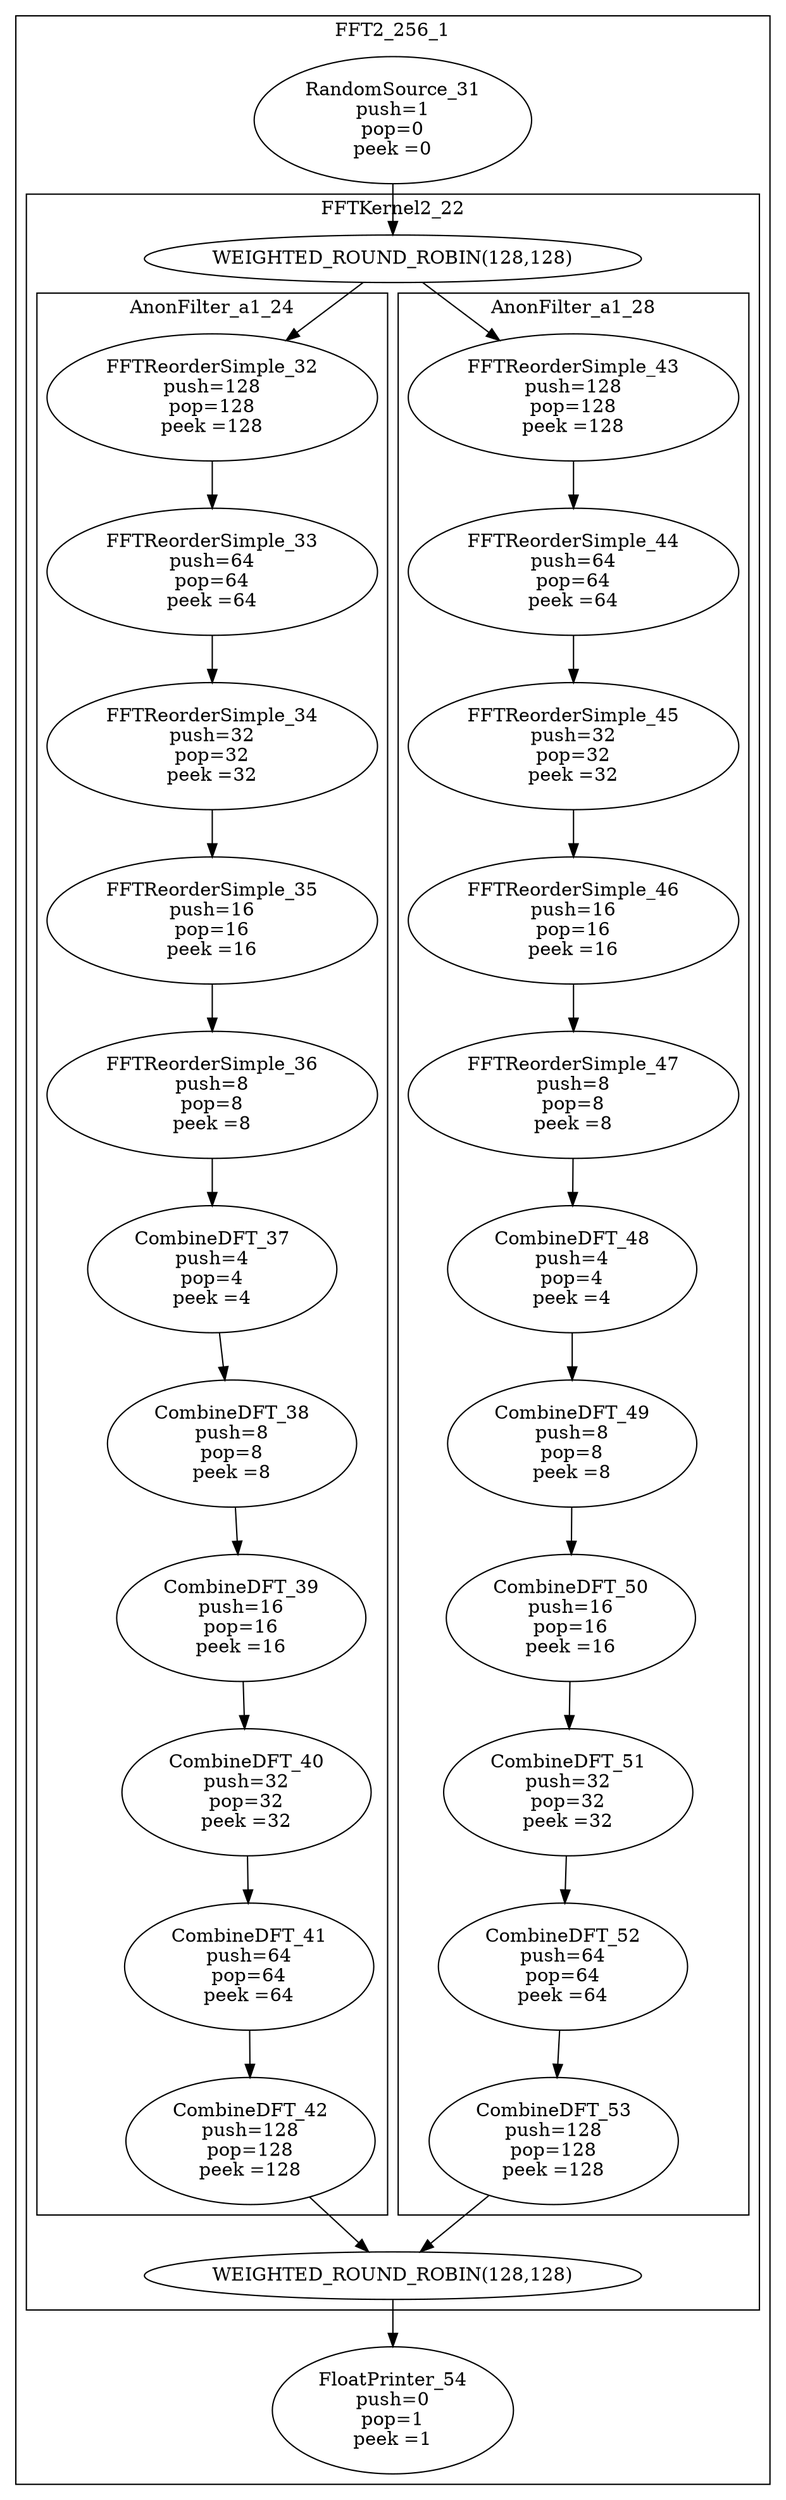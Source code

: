 digraph streamit {
subgraph cluster_node1 {
 label="FFT2_256_1";
node2 [ label="RandomSource_31\npush=1\npop=0\npeek =0" ]
subgraph cluster_node3 {
 label="FFTKernel2_22";
node4 [ label="WEIGHTED_ROUND_ROBIN(128,128)" ]
node5 [ label="WEIGHTED_ROUND_ROBIN(128,128)" ]
subgraph cluster_node6 {
 label="AnonFilter_a1_24";
node7 [ label="FFTReorderSimple_32\npush=128\npop=128\npeek =128" ]
node8 [ label="FFTReorderSimple_33\npush=64\npop=64\npeek =64" ]
node7 -> node8
node9 [ label="FFTReorderSimple_34\npush=32\npop=32\npeek =32" ]
node8 -> node9
node10 [ label="FFTReorderSimple_35\npush=16\npop=16\npeek =16" ]
node9 -> node10
node11 [ label="FFTReorderSimple_36\npush=8\npop=8\npeek =8" ]
node10 -> node11
node12 [ label="CombineDFT_37\npush=4\npop=4\npeek =4" ]
node11 -> node12
node13 [ label="CombineDFT_38\npush=8\npop=8\npeek =8" ]
node12 -> node13
node14 [ label="CombineDFT_39\npush=16\npop=16\npeek =16" ]
node13 -> node14
node15 [ label="CombineDFT_40\npush=32\npop=32\npeek =32" ]
node14 -> node15
node16 [ label="CombineDFT_41\npush=64\npop=64\npeek =64" ]
node15 -> node16
node17 [ label="CombineDFT_42\npush=128\npop=128\npeek =128" ]
node16 -> node17
}
node4 -> node7
node17 -> node5
subgraph cluster_node18 {
 label="AnonFilter_a1_28";
node19 [ label="FFTReorderSimple_43\npush=128\npop=128\npeek =128" ]
node20 [ label="FFTReorderSimple_44\npush=64\npop=64\npeek =64" ]
node19 -> node20
node21 [ label="FFTReorderSimple_45\npush=32\npop=32\npeek =32" ]
node20 -> node21
node22 [ label="FFTReorderSimple_46\npush=16\npop=16\npeek =16" ]
node21 -> node22
node23 [ label="FFTReorderSimple_47\npush=8\npop=8\npeek =8" ]
node22 -> node23
node24 [ label="CombineDFT_48\npush=4\npop=4\npeek =4" ]
node23 -> node24
node25 [ label="CombineDFT_49\npush=8\npop=8\npeek =8" ]
node24 -> node25
node26 [ label="CombineDFT_50\npush=16\npop=16\npeek =16" ]
node25 -> node26
node27 [ label="CombineDFT_51\npush=32\npop=32\npeek =32" ]
node26 -> node27
node28 [ label="CombineDFT_52\npush=64\npop=64\npeek =64" ]
node27 -> node28
node29 [ label="CombineDFT_53\npush=128\npop=128\npeek =128" ]
node28 -> node29
}
node4 -> node19
node29 -> node5
}
node2 -> node4
node30 [ label="FloatPrinter_54\npush=0\npop=1\npeek =1" ]
node5 -> node30
}
}

